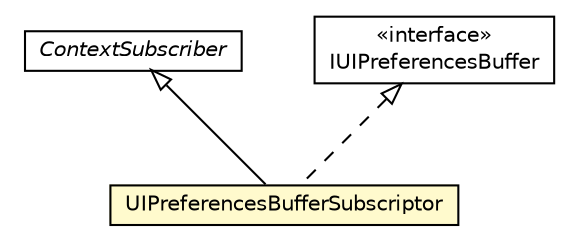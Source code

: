 #!/usr/local/bin/dot
#
# Class diagram 
# Generated by UMLGraph version R5_6-24-gf6e263 (http://www.umlgraph.org/)
#

digraph G {
	edge [fontname="Helvetica",fontsize=10,labelfontname="Helvetica",labelfontsize=10];
	node [fontname="Helvetica",fontsize=10,shape=plaintext];
	nodesep=0.25;
	ranksep=0.5;
	// org.universAAL.middleware.context.ContextSubscriber
	c8183317 [label=<<table title="org.universAAL.middleware.context.ContextSubscriber" border="0" cellborder="1" cellspacing="0" cellpadding="2" port="p" href="../../../../../middleware/context/ContextSubscriber.html">
		<tr><td><table border="0" cellspacing="0" cellpadding="1">
<tr><td align="center" balign="center"><font face="Helvetica-Oblique"> ContextSubscriber </font></td></tr>
		</table></td></tr>
		</table>>, URL="../../../../../middleware/context/ContextSubscriber.html", fontname="Helvetica", fontcolor="black", fontsize=10.0];
	// org.universAAL.ui.dm.ui.preferences.buffer.UIPreferencesBufferSubscriptor
	c8185121 [label=<<table title="org.universAAL.ui.dm.ui.preferences.buffer.UIPreferencesBufferSubscriptor" border="0" cellborder="1" cellspacing="0" cellpadding="2" port="p" bgcolor="lemonChiffon" href="./UIPreferencesBufferSubscriptor.html">
		<tr><td><table border="0" cellspacing="0" cellpadding="1">
<tr><td align="center" balign="center"> UIPreferencesBufferSubscriptor </td></tr>
		</table></td></tr>
		</table>>, URL="./UIPreferencesBufferSubscriptor.html", fontname="Helvetica", fontcolor="black", fontsize=10.0];
	// org.universAAL.ui.dm.interfaces.IUIPreferencesBuffer
	c8185156 [label=<<table title="org.universAAL.ui.dm.interfaces.IUIPreferencesBuffer" border="0" cellborder="1" cellspacing="0" cellpadding="2" port="p" href="../../../interfaces/IUIPreferencesBuffer.html">
		<tr><td><table border="0" cellspacing="0" cellpadding="1">
<tr><td align="center" balign="center"> &#171;interface&#187; </td></tr>
<tr><td align="center" balign="center"> IUIPreferencesBuffer </td></tr>
		</table></td></tr>
		</table>>, URL="../../../interfaces/IUIPreferencesBuffer.html", fontname="Helvetica", fontcolor="black", fontsize=10.0];
	//org.universAAL.ui.dm.ui.preferences.buffer.UIPreferencesBufferSubscriptor extends org.universAAL.middleware.context.ContextSubscriber
	c8183317:p -> c8185121:p [dir=back,arrowtail=empty];
	//org.universAAL.ui.dm.ui.preferences.buffer.UIPreferencesBufferSubscriptor implements org.universAAL.ui.dm.interfaces.IUIPreferencesBuffer
	c8185156:p -> c8185121:p [dir=back,arrowtail=empty,style=dashed];
}

